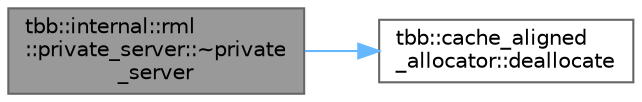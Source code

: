 digraph "tbb::internal::rml::private_server::~private_server"
{
 // LATEX_PDF_SIZE
  bgcolor="transparent";
  edge [fontname=Helvetica,fontsize=10,labelfontname=Helvetica,labelfontsize=10];
  node [fontname=Helvetica,fontsize=10,shape=box,height=0.2,width=0.4];
  rankdir="LR";
  Node1 [id="Node000001",label="tbb::internal::rml\l::private_server::~private\l_server",height=0.2,width=0.4,color="gray40", fillcolor="grey60", style="filled", fontcolor="black",tooltip=" "];
  Node1 -> Node2 [id="edge2_Node000001_Node000002",color="steelblue1",style="solid",tooltip=" "];
  Node2 [id="Node000002",label="tbb::cache_aligned\l_allocator::deallocate",height=0.2,width=0.4,color="grey40", fillcolor="white", style="filled",URL="$classtbb_1_1cache__aligned__allocator.html#a7f7310e046c4b6b8618864de8e27a471",tooltip="Free block of memory that starts on a cache line"];
}
